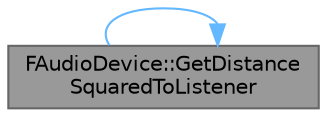 digraph "FAudioDevice::GetDistanceSquaredToListener"
{
 // INTERACTIVE_SVG=YES
 // LATEX_PDF_SIZE
  bgcolor="transparent";
  edge [fontname=Helvetica,fontsize=10,labelfontname=Helvetica,labelfontsize=10];
  node [fontname=Helvetica,fontsize=10,shape=box,height=0.2,width=0.4];
  rankdir="LR";
  Node1 [id="Node000001",label="FAudioDevice::GetDistance\lSquaredToListener",height=0.2,width=0.4,color="gray40", fillcolor="grey60", style="filled", fontcolor="black",tooltip="Sets OutSqDistance to the distance from location to the appropriate listener representation,..."];
  Node1 -> Node1 [id="edge1_Node000001_Node000001",color="steelblue1",style="solid",tooltip=" "];
}
